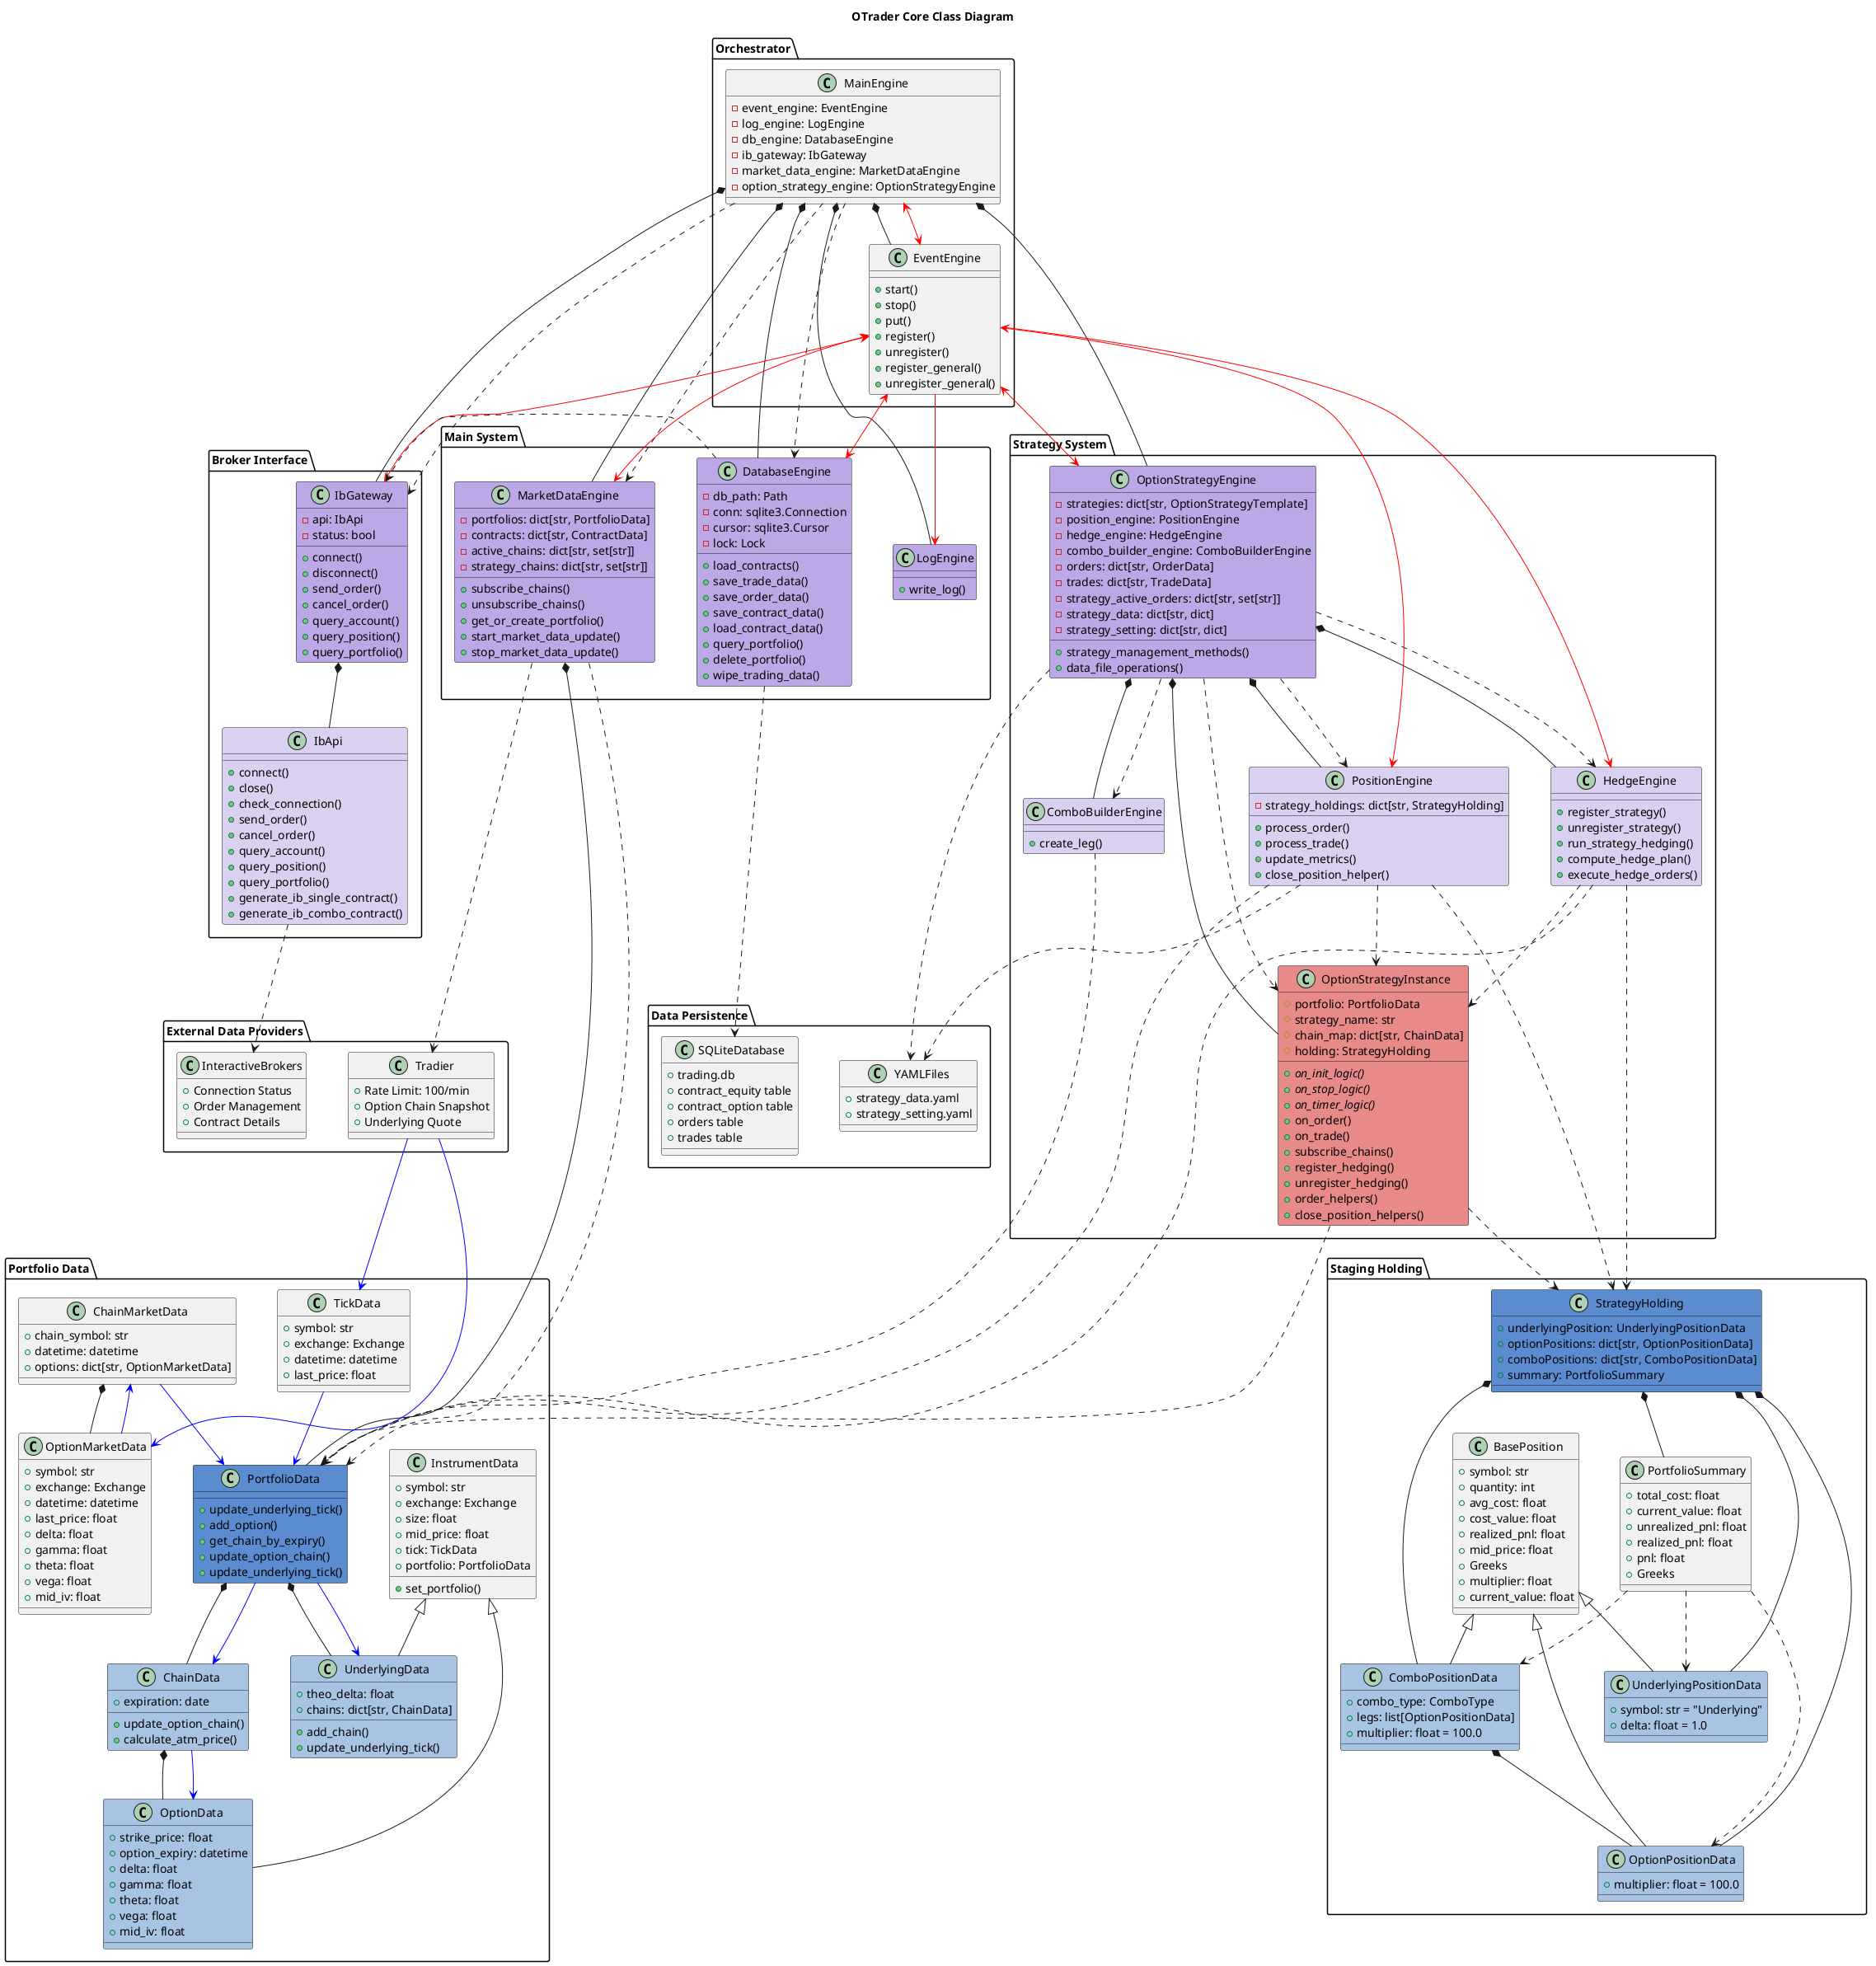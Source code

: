@startuml name
title OTrader Core Class Diagram


skinparam ranksep 50
skinparam nodesep 50
skinparam packagePadding 60

' ========= ORCHESTRATOR =========
package "Orchestrator" {
  class MainEngine {
    - event_engine: EventEngine
    - log_engine: LogEngine
    - db_engine: DatabaseEngine
    - ib_gateway: IbGateway
    - market_data_engine: MarketDataEngine
    - option_strategy_engine: OptionStrategyEngine
  }

  class EventEngine {
    + start()
    + stop()
    + put()
    + register()
    + unregister()
    + register_general()
    + unregister_general()
  }
}

' ========= BROKER INTERFACE =========
package "Broker Interface" {
  class IbGateway #BCA8E6 {
    - api: IbApi
    - status: bool
    + connect()
    + disconnect()
    + send_order()
    + cancel_order()
    + query_account()
    + query_position()
    + query_portfolio()
  }

  class IbApi #DAD0EF {
    + connect()
    + close()
    + check_connection()
    + send_order()
    + cancel_order()
    + query_account()
    + query_position()
    + query_portfolio()
    + generate_ib_single_contract()
    + generate_ib_combo_contract()
  }
}

' ========= MAIN SYSTEM =========
package "Main System" {

  class LogEngine #BCA8E6 {
    + write_log()
  }

  class DatabaseEngine #BCA8E6 {
    - db_path: Path
    - conn: sqlite3.Connection
    - cursor: sqlite3.Cursor
    - lock: Lock
    + load_contracts()
    + save_trade_data()
    + save_order_data()
    + save_contract_data()
    + load_contract_data()
    + query_portfolio()
    + delete_portfolio()
    + wipe_trading_data()
  }

  class MarketDataEngine #BCA8E6 {
    - portfolios: dict[str, PortfolioData]
    - contracts: dict[str, ContractData]
    - active_chains: dict[str, set[str]]
    - strategy_chains: dict[str, set[str]]
    + subscribe_chains()
    + unsubscribe_chains()
    + get_or_create_portfolio()
    + start_market_data_update()
    + stop_market_data_update()
  }

}

' ========= STRATEGY SYSTEM =========
package "Strategy System" {
  class OptionStrategyEngine #BCA8E6 {
    - strategies: dict[str, OptionStrategyTemplate]
    - position_engine: PositionEngine
    - hedge_engine: HedgeEngine
    - combo_builder_engine: ComboBuilderEngine
    - orders: dict[str, OrderData]
    - trades: dict[str, TradeData]
    - strategy_active_orders: dict[str, set[str]]
    - strategy_data: dict[str, dict]
    - strategy_setting: dict[str, dict]
    + strategy_management_methods()
    + data_file_operations()
  }

  class PositionEngine #DAD0EF {
    - strategy_holdings: dict[str, StrategyHolding]
    + process_order()
    + process_trade()
    + update_metrics()
    + close_position_helper()
  }

  class HedgeEngine #DAD0EF {
    + register_strategy()
    + unregister_strategy()
    + run_strategy_hedging()
    + compute_hedge_plan()
    + execute_hedge_orders()
  }

  class ComboBuilderEngine #DAD0EF {
    + create_leg()
  }

  class OptionStrategyInstance #E88A8A {
    # portfolio: PortfolioData
    # strategy_name: str
    # chain_map: dict[str, ChainData]
    # holding: StrategyHolding
    + on_init_logic() {abstract}
    + on_stop_logic() {abstract}
    + on_timer_logic() {abstract}
    + on_order()
    + on_trade()
    + subscribe_chains()
    + register_hedging()
    + unregister_hedging()
    + order_helpers()
    + close_position_helpers()
  }

}

' ========= EXTERNAL DATA PROVIDERS =========
package "External Data Providers" {
  class InteractiveBrokers {
    + Connection Status
    + Order Management
    + Contract Details
  }

  class Tradier {
    + Rate Limit: 100/min
    + Option Chain Snapshot
    + Underlying Quote
  }
}

' ========= DATA MODELS =========
package "Portfolio Data" {
  class PortfolioData #5B8CCF {
    + update_underlying_tick()
    + add_option()
    + get_chain_by_expiry()
    + update_option_chain()
    + update_underlying_tick()
  }

  class InstrumentData {
    + symbol: str
    + exchange: Exchange
    + size: float
    + mid_price: float
    + tick: TickData
    + portfolio: PortfolioData
    + set_portfolio()
  }

  class UnderlyingData #A8C4E2 {
    + theo_delta: float
    + chains: dict[str, ChainData]
    + add_chain()
    + update_underlying_tick()
  }

  class ChainData #A8C4E2 {
    + expiration: date
    + update_option_chain()
    + calculate_atm_price()
  }

  class OptionData #A8C4E2 {
    + strike_price: float
    + option_expiry: datetime
    + delta: float
    + gamma: float
    + theta: float
    + vega: float
    + mid_iv: float
  }

  

  class TickData {
    + symbol: str
    + exchange: Exchange
    + datetime: datetime
    + last_price: float
  }

  class ChainMarketData {
    + chain_symbol: str
    + datetime: datetime
    + options: dict[str, OptionMarketData]
  }

  class OptionMarketData {
    + symbol: str
    + exchange: Exchange
    + datetime: datetime
    + last_price: float
    + delta: float
    + gamma: float
    + theta: float
    + vega: float
    + mid_iv: float
  }

}

' ========= STAGING HOLDING =========
package "Staging Holding" {
  class BasePosition {
    + symbol: str
    + quantity: int
    + avg_cost: float
    + cost_value: float
    + realized_pnl: float
    + mid_price: float
    + Greeks
    + multiplier: float
    + current_value: float
  }

  class OptionPositionData #A8C4E2 {
    + multiplier: float = 100.0
  }

  class UnderlyingPositionData #A8C4E2 {
    + symbol: str = "Underlying"
    + delta: float = 1.0
  }

  class ComboPositionData #A8C4E2 {
    + combo_type: ComboType
    + legs: list[OptionPositionData]
    + multiplier: float = 100.0
  }

  class PortfolioSummary {
    + total_cost: float
    + current_value: float
    + unrealized_pnl: float
    + realized_pnl: float
    + pnl: float
    + Greeks
  }

  class StrategyHolding #5B8CCF {
    + underlyingPosition: UnderlyingPositionData
    + optionPositions: dict[str, OptionPositionData]
    + comboPositions: dict[str, ComboPositionData]
    + summary: PortfolioSummary
  }

}

' ========= RELATIONSHIPS =========

MainEngine *-- EventEngine
MainEngine *-- LogEngine
MainEngine *-- DatabaseEngine
MainEngine *-- IbGateway
MainEngine *-- MarketDataEngine
MainEngine *-- OptionStrategyEngine

OptionStrategyEngine *-- PositionEngine
OptionStrategyEngine *-- HedgeEngine
OptionStrategyEngine *-- ComboBuilderEngine
IbGateway *-- IbApi

MarketDataEngine *-- PortfolioData
PortfolioData *-- UnderlyingData
PortfolioData *-- ChainData
ChainData *-- OptionData
ChainMarketData *-- OptionMarketData
InstrumentData <|-- UnderlyingData
InstrumentData <|-- OptionData

OptionStrategyEngine *-- OptionStrategyInstance

' ========= DATA FLOW (BLUE) =========
' Data flows from Tradier API through market data objects to Portfolio
Tradier -[#blue]-> OptionMarketData
Tradier -[#blue]-> TickData
OptionMarketData -[#blue]-> ChainMarketData
ChainMarketData -[#blue]-> PortfolioData
TickData -[#blue]-> PortfolioData
PortfolioData -[#blue]-> UnderlyingData
PortfolioData -[#blue]-> ChainData
ChainData -[#blue]-> OptionData

' ========= DATA PERSISTENCE =========
package "Data Persistence" {
  class SQLiteDatabase {
    + trading.db
    + contract_equity table
    + contract_option table
    + orders table
    + trades table
  }

  class YAMLFiles {
    + strategy_data.yaml
    + strategy_setting.yaml
  }
}

' ========= EXTERNAL PROVIDER RELATIONSHIPS =========
IbApi ..> InteractiveBrokers
MarketDataEngine ..> Tradier

' ========= DATA PERSISTENCE RELATIONSHIPS =========
DatabaseEngine ..> SQLiteDatabase
OptionStrategyEngine ..> YAMLFiles
PositionEngine ..> YAMLFiles

' ========= STAGING HOLDING RELATIONSHIPS =========
BasePosition <|-- OptionPositionData
BasePosition <|-- UnderlyingPositionData
BasePosition <|-- ComboPositionData
StrategyHolding *-- UnderlyingPositionData
StrategyHolding *-- OptionPositionData
StrategyHolding *-- ComboPositionData
StrategyHolding *-- PortfolioSummary
ComboPositionData *-- OptionPositionData

' ========= EVENT-DRIVEN RELATIONSHIPS =========
' Bidirectional: engines that both emit and receive events
EventEngine <-[#red]-> IbGateway
EventEngine <-[#red]-> DatabaseEngine
EventEngine <-[#red]-> MarketDataEngine
EventEngine <-[#red]-> OptionStrategyEngine
EventEngine <-[#red]-> HedgeEngine
EventEngine <-[#red]-> MainEngine

' Unidirectional: engines that only receive events
EventEngine -[#red]-> LogEngine
EventEngine -[#red]-> PositionEngine

' ========= DELEGATION RELATIONSHIPS =========
MainEngine ..> IbGateway
MainEngine ..> MarketDataEngine
MainEngine ..> DatabaseEngine
OptionStrategyEngine ..> PositionEngine
OptionStrategyEngine ..> HedgeEngine
OptionStrategyEngine ..> ComboBuilderEngine
DatabaseEngine ..> IbGateway
PositionEngine ..> OptionStrategyInstance
HedgeEngine ..> OptionStrategyInstance
OptionStrategyEngine ..> OptionStrategyInstance
HedgeEngine ..> PortfolioData
ComboBuilderEngine ..> PortfolioData
OptionStrategyInstance ..> PortfolioData
PositionEngine ..> PortfolioData

HedgeEngine ..> StrategyHolding
OptionStrategyInstance ..> StrategyHolding

PortfolioSummary ..> ComboPositionData
PortfolioSummary ..> OptionPositionData
PortfolioSummary ..> UnderlyingPositionData

' ========= CLASS TO OBJECT RELATIONSHIPS =========
MarketDataEngine ..> PortfolioData
PositionEngine ..> StrategyHolding
@enduml